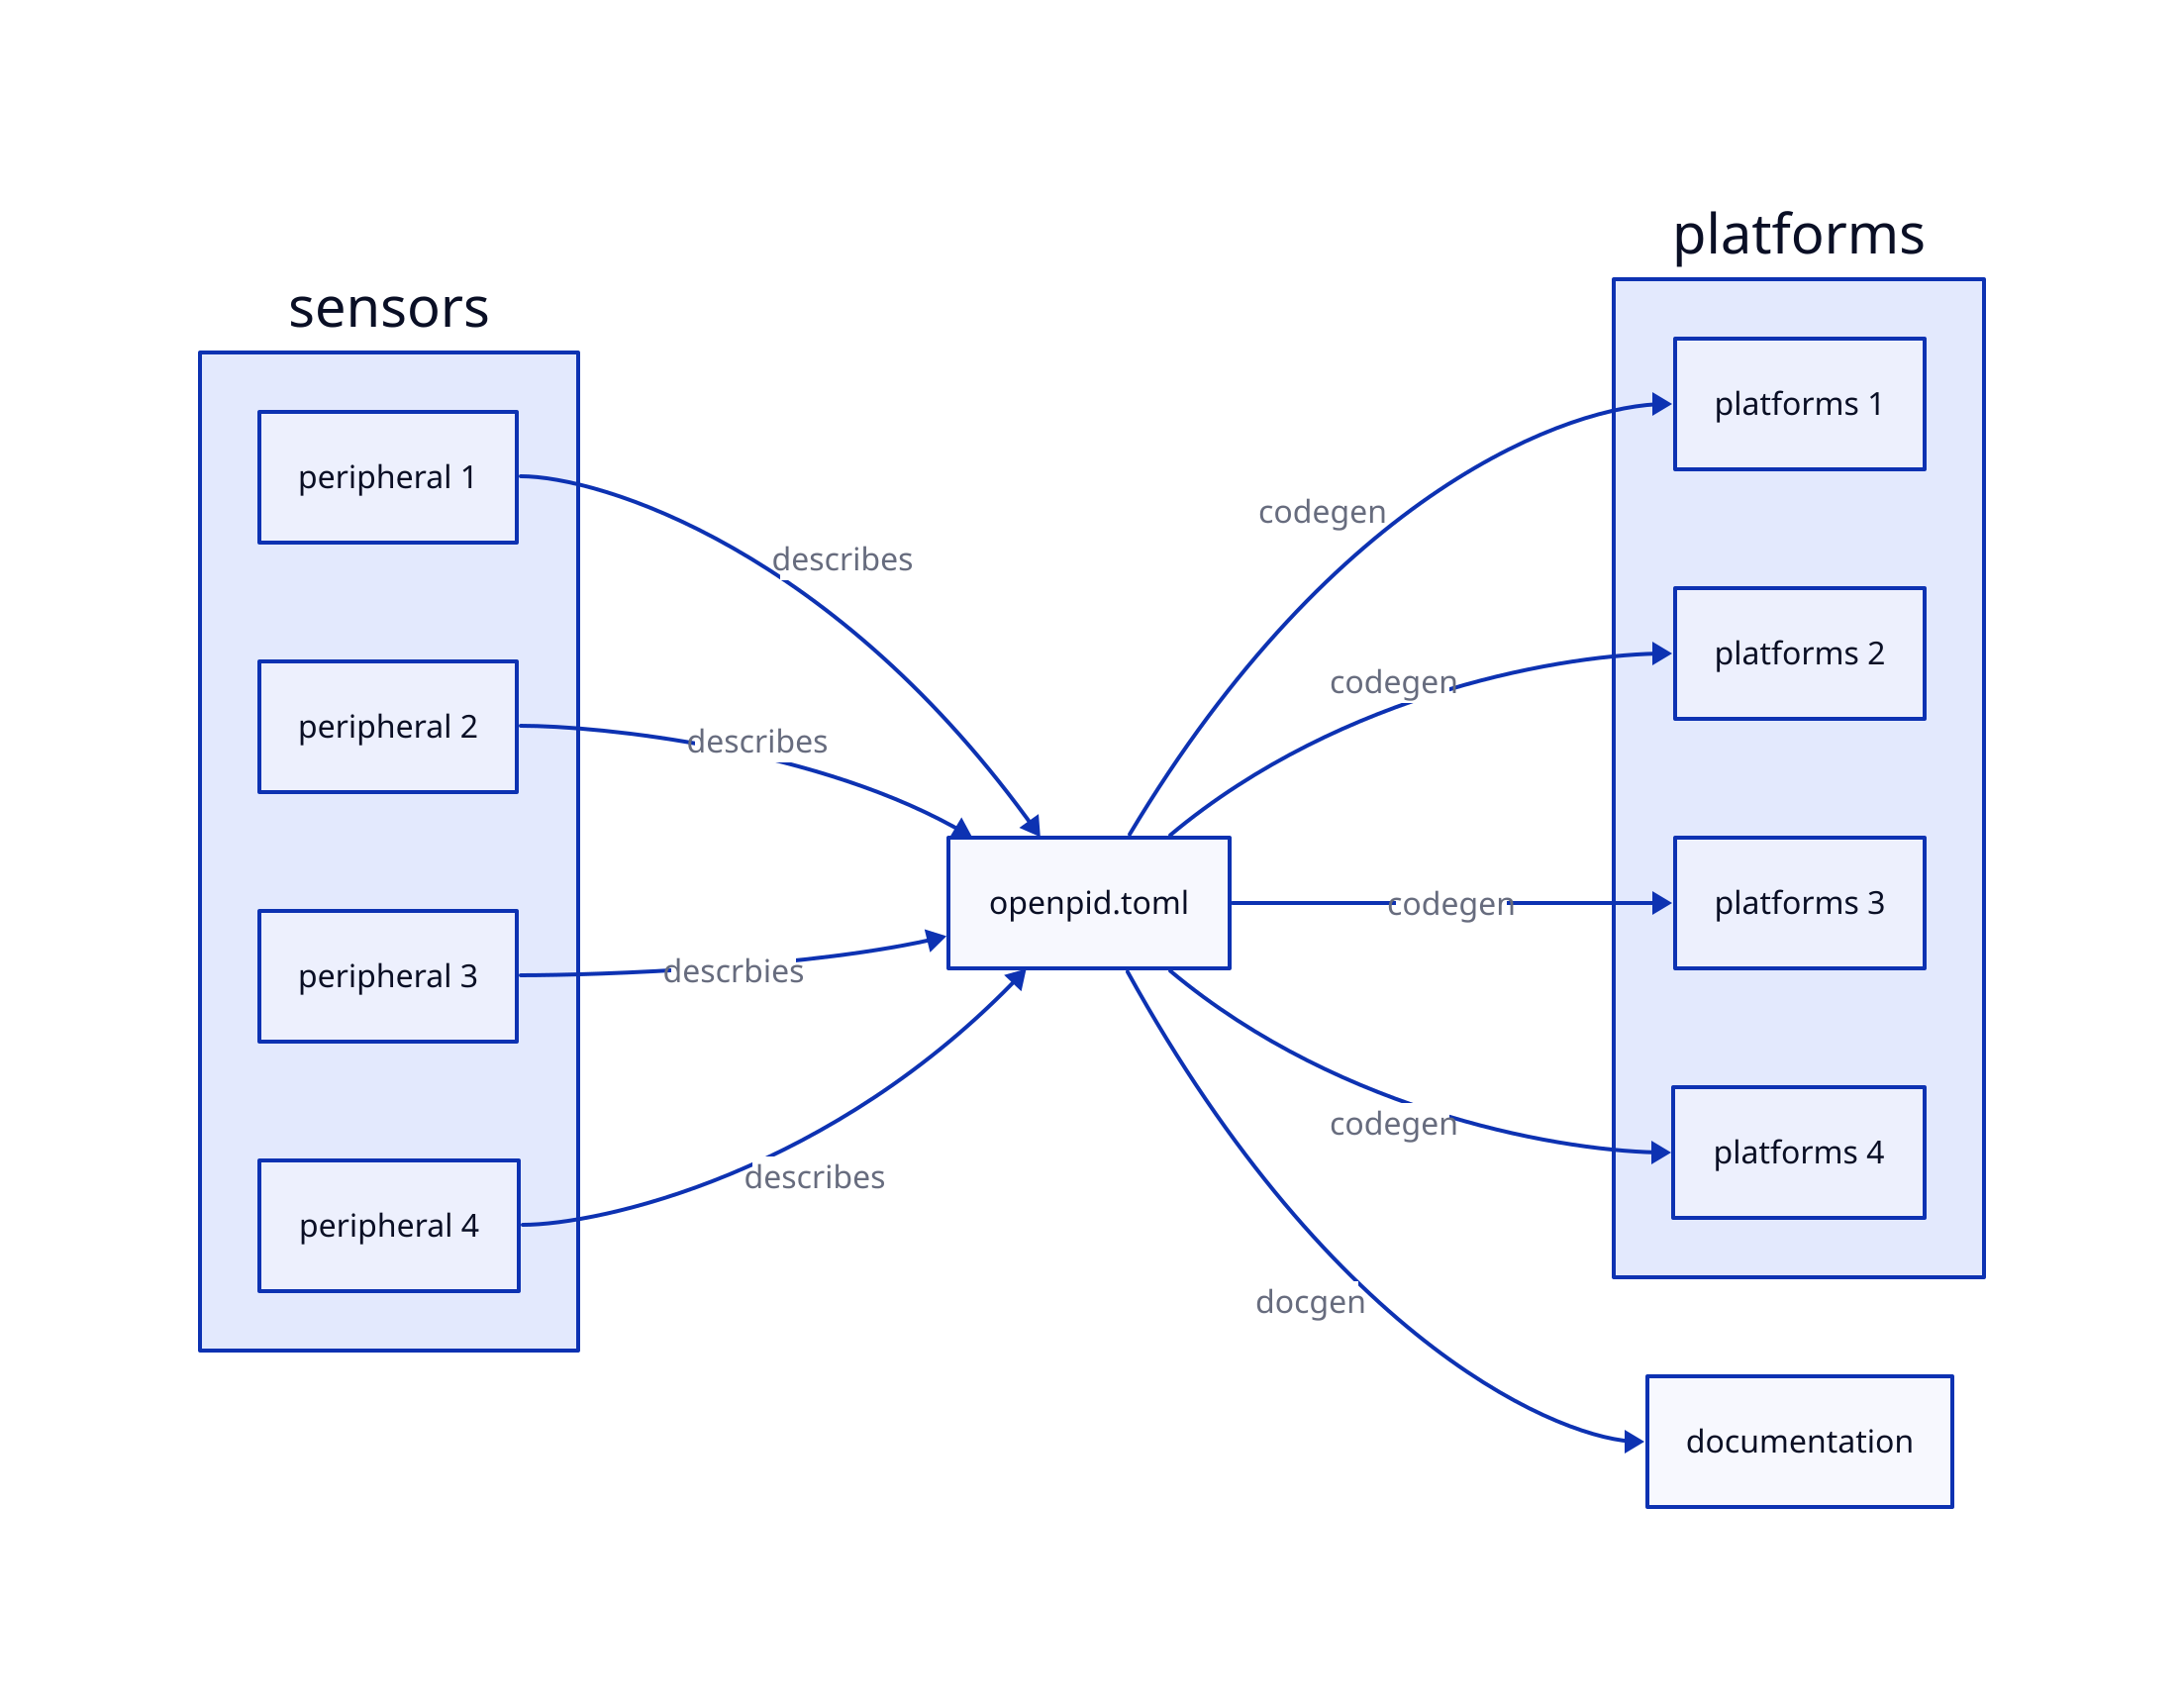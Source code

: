 direction: right
sensors {
    peripheral 1
    peripheral 2
    peripheral 3
    peripheral 4
}

sensors.peripheral 1 -> openpid\.toml: describes
sensors.peripheral 2 -> openpid\.toml: describes
sensors.peripheral 3 -> openpid\.toml: descrbies
sensors.peripheral 4 -> openpid\.toml: describes

openpid\.toml

platforms {
    platforms 1
    platforms 2
    platforms 3
    platforms 4
}

openpid\.toml -> platforms.platforms 1: codegen
openpid\.toml -> platforms.platforms 2: codegen
openpid\.toml -> platforms.platforms 3: codegen
openpid\.toml -> platforms.platforms 4: codegen
documentation <- openpid\.toml: docgen
